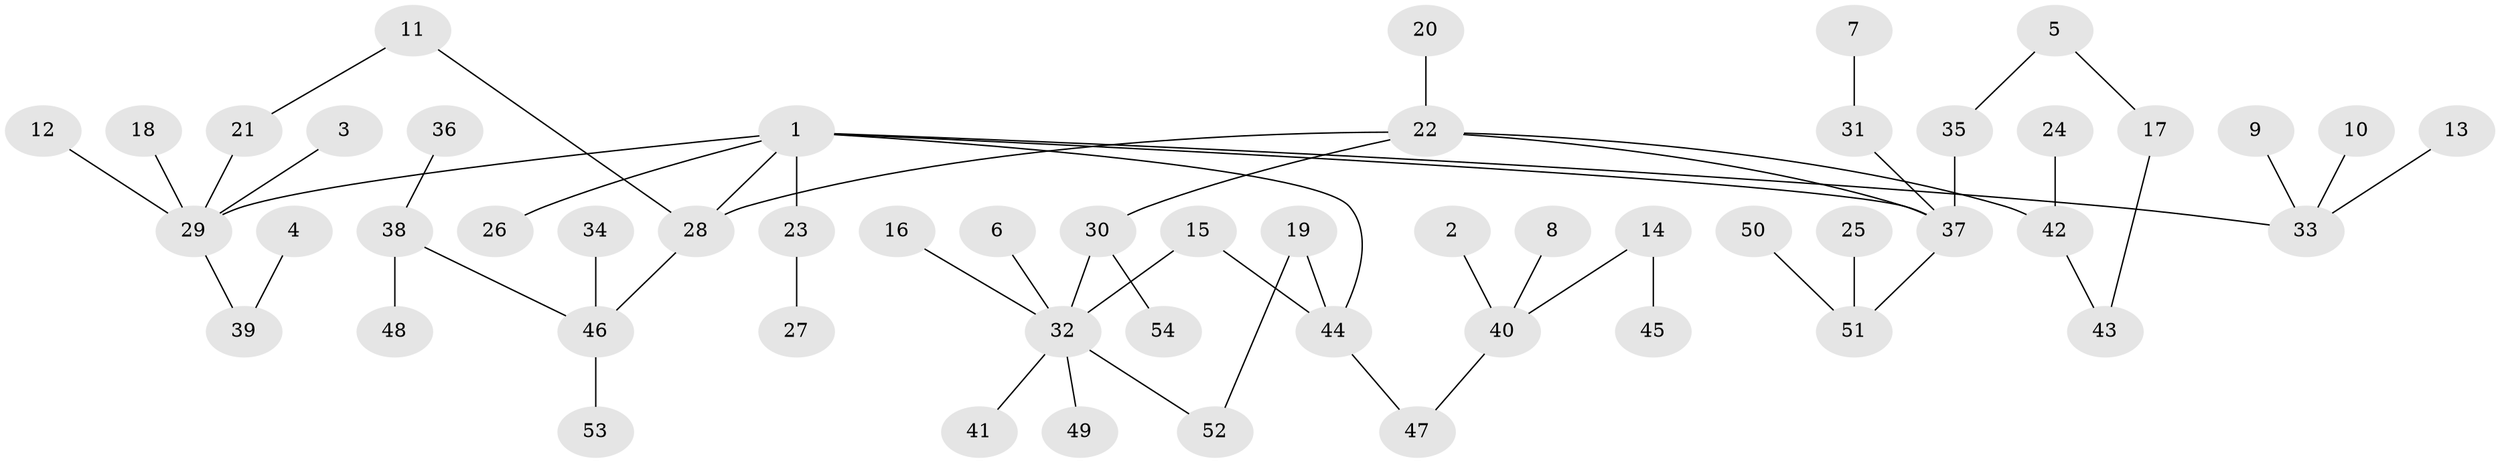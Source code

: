 // original degree distribution, {2: 0.2962962962962963, 8: 0.009259259259259259, 1: 0.4722222222222222, 5: 0.037037037037037035, 7: 0.027777777777777776, 3: 0.1111111111111111, 6: 0.018518518518518517, 4: 0.027777777777777776}
// Generated by graph-tools (version 1.1) at 2025/25/03/09/25 03:25:33]
// undirected, 54 vertices, 58 edges
graph export_dot {
graph [start="1"]
  node [color=gray90,style=filled];
  1;
  2;
  3;
  4;
  5;
  6;
  7;
  8;
  9;
  10;
  11;
  12;
  13;
  14;
  15;
  16;
  17;
  18;
  19;
  20;
  21;
  22;
  23;
  24;
  25;
  26;
  27;
  28;
  29;
  30;
  31;
  32;
  33;
  34;
  35;
  36;
  37;
  38;
  39;
  40;
  41;
  42;
  43;
  44;
  45;
  46;
  47;
  48;
  49;
  50;
  51;
  52;
  53;
  54;
  1 -- 23 [weight=1.0];
  1 -- 26 [weight=1.0];
  1 -- 28 [weight=1.0];
  1 -- 29 [weight=1.0];
  1 -- 33 [weight=1.0];
  1 -- 37 [weight=1.0];
  1 -- 44 [weight=1.0];
  2 -- 40 [weight=1.0];
  3 -- 29 [weight=1.0];
  4 -- 39 [weight=1.0];
  5 -- 17 [weight=1.0];
  5 -- 35 [weight=1.0];
  6 -- 32 [weight=1.0];
  7 -- 31 [weight=1.0];
  8 -- 40 [weight=1.0];
  9 -- 33 [weight=1.0];
  10 -- 33 [weight=1.0];
  11 -- 21 [weight=1.0];
  11 -- 28 [weight=1.0];
  12 -- 29 [weight=1.0];
  13 -- 33 [weight=1.0];
  14 -- 40 [weight=1.0];
  14 -- 45 [weight=1.0];
  15 -- 32 [weight=1.0];
  15 -- 44 [weight=1.0];
  16 -- 32 [weight=1.0];
  17 -- 43 [weight=1.0];
  18 -- 29 [weight=1.0];
  19 -- 44 [weight=1.0];
  19 -- 52 [weight=1.0];
  20 -- 22 [weight=1.0];
  21 -- 29 [weight=1.0];
  22 -- 28 [weight=1.0];
  22 -- 30 [weight=1.0];
  22 -- 37 [weight=1.0];
  22 -- 42 [weight=1.0];
  23 -- 27 [weight=1.0];
  24 -- 42 [weight=1.0];
  25 -- 51 [weight=1.0];
  28 -- 46 [weight=1.0];
  29 -- 39 [weight=1.0];
  30 -- 32 [weight=1.0];
  30 -- 54 [weight=1.0];
  31 -- 37 [weight=1.0];
  32 -- 41 [weight=1.0];
  32 -- 49 [weight=1.0];
  32 -- 52 [weight=1.0];
  34 -- 46 [weight=1.0];
  35 -- 37 [weight=1.0];
  36 -- 38 [weight=1.0];
  37 -- 51 [weight=1.0];
  38 -- 46 [weight=1.0];
  38 -- 48 [weight=1.0];
  40 -- 47 [weight=1.0];
  42 -- 43 [weight=1.0];
  44 -- 47 [weight=1.0];
  46 -- 53 [weight=1.0];
  50 -- 51 [weight=1.0];
}
